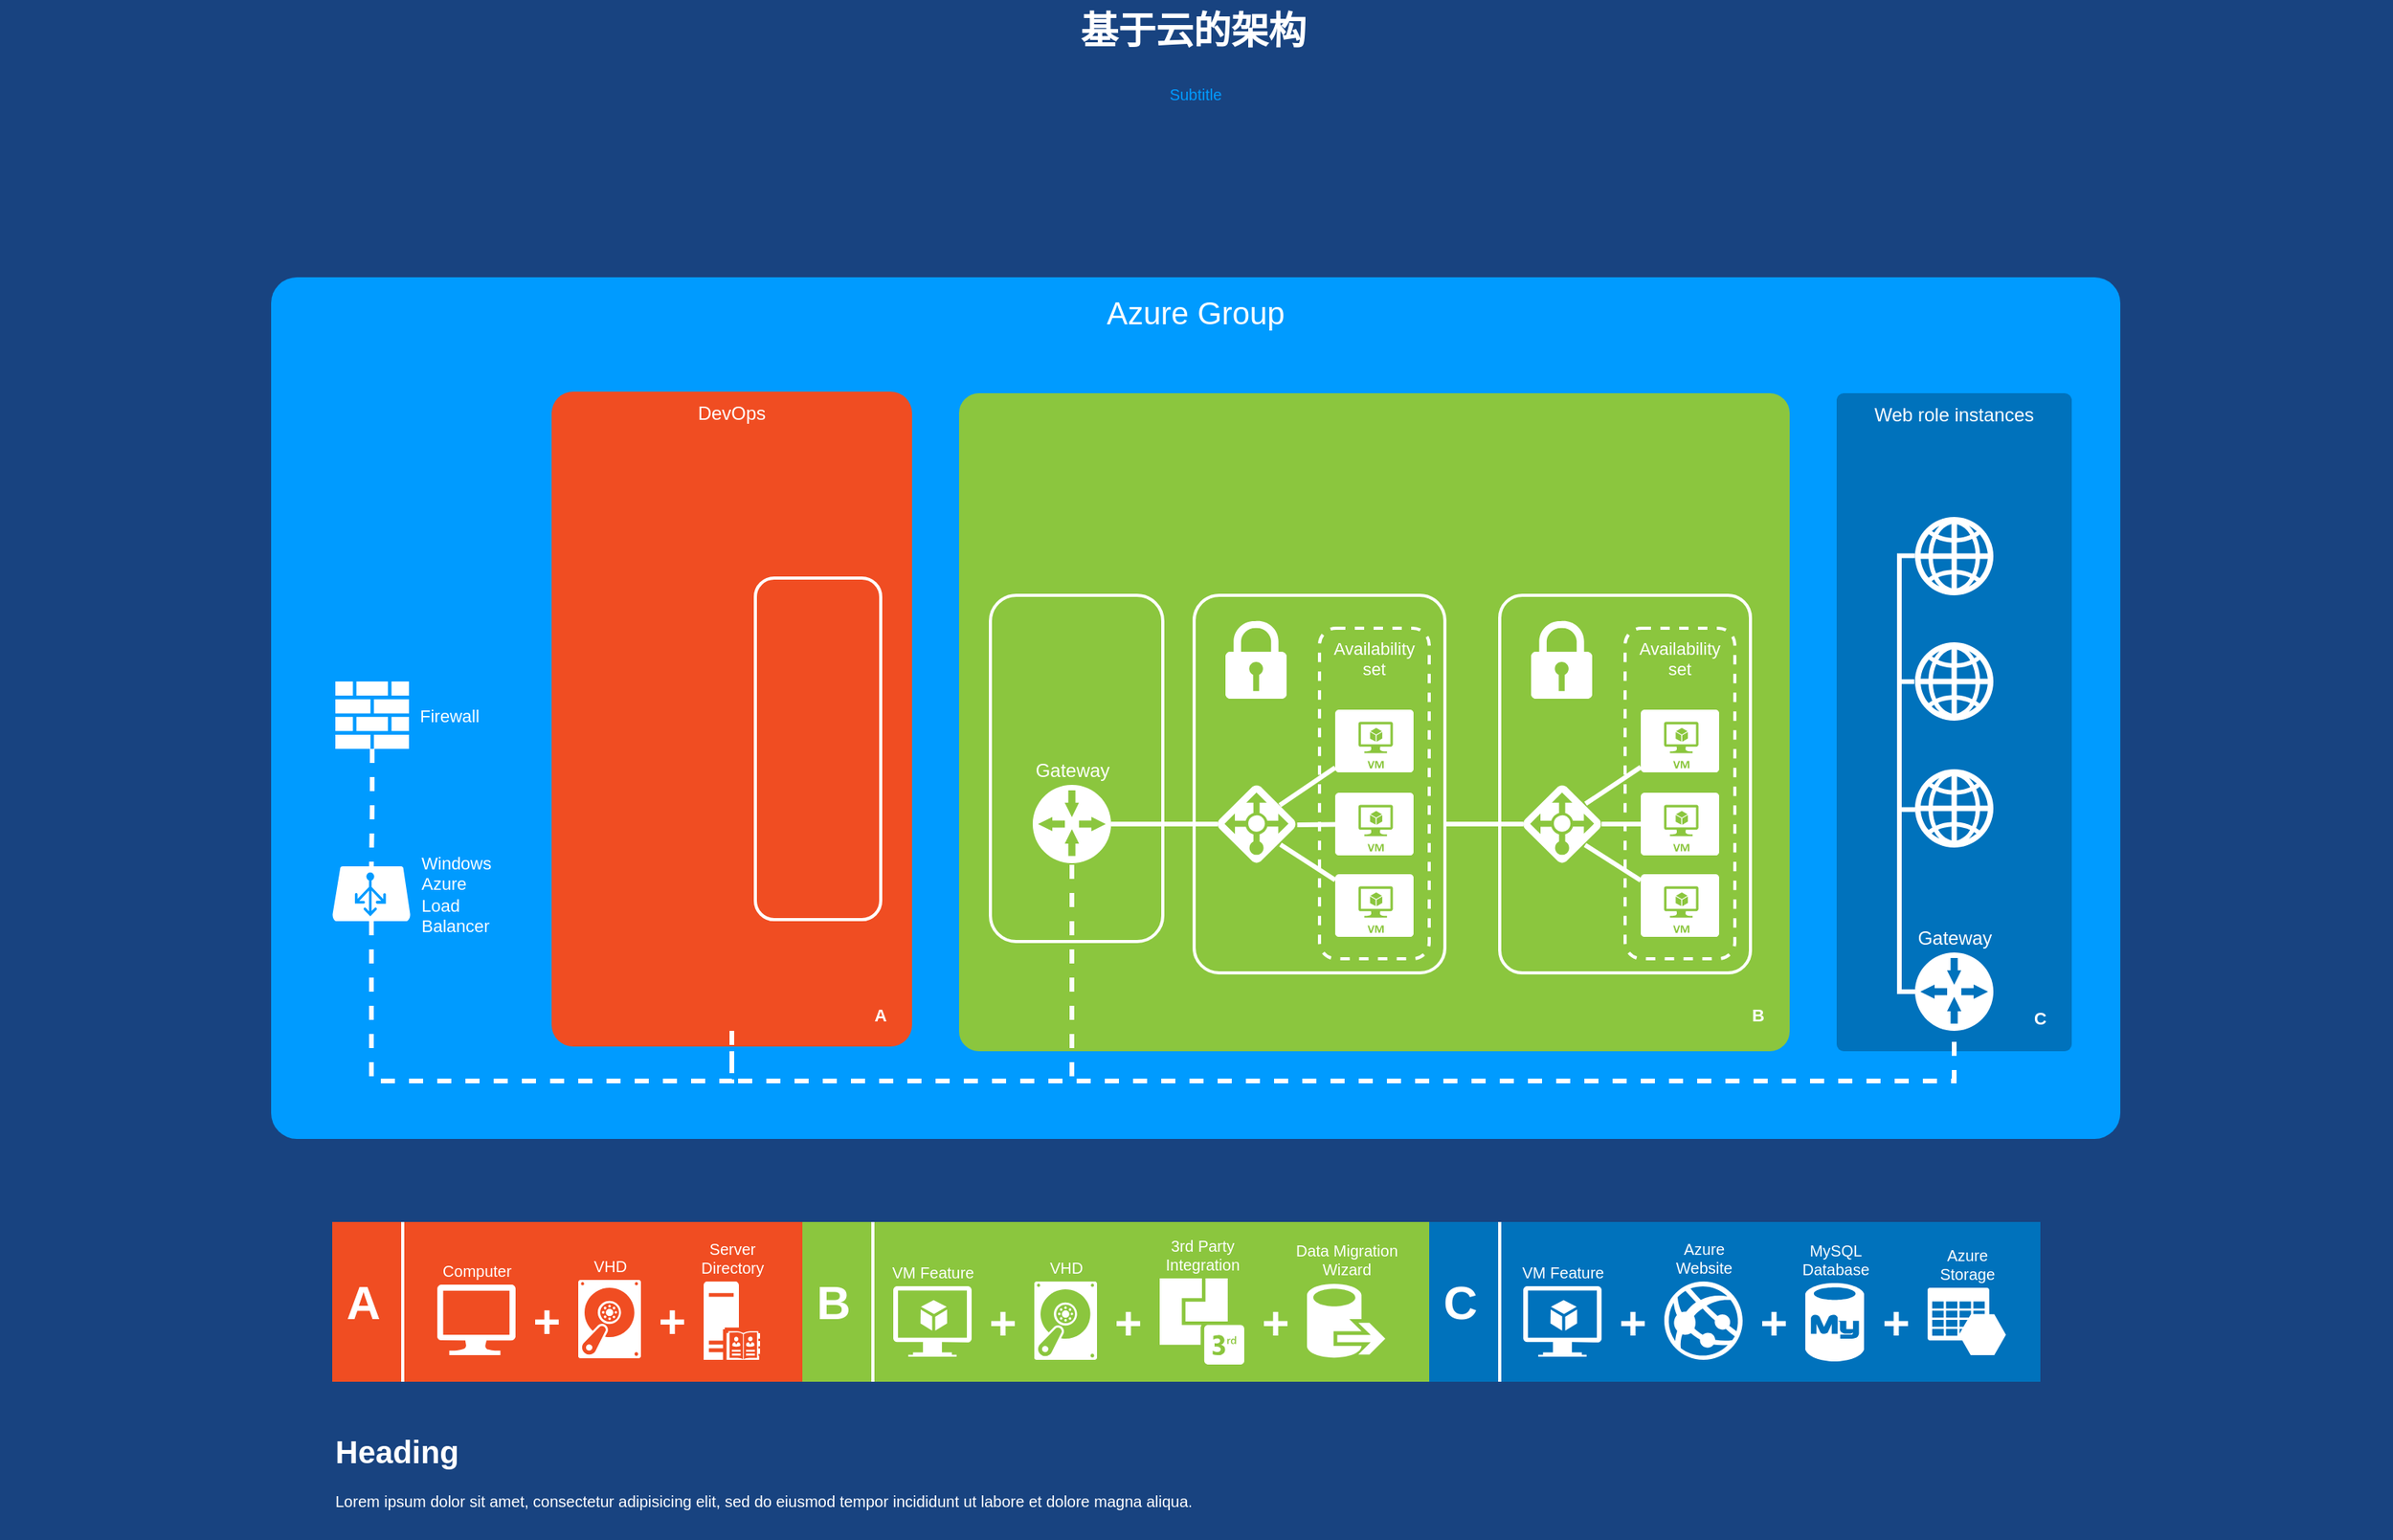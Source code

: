 <mxfile version="14.2.6" type="github" pages="2">
  <diagram name="Page-1" id="7a6c530e-6e37-e111-ec74-82921da8cc10">
    <mxGraphModel dx="1490" dy="541" grid="1" gridSize="10" guides="1" tooltips="1" connect="1" arrows="1" fold="1" page="1" pageScale="1.5" pageWidth="1169" pageHeight="826" background="#184380" math="0" shadow="0">
      <root>
        <mxCell id="0" style=";html=1;" />
        <mxCell id="1" style=";html=1;" parent="0" />
        <mxCell id="23046e2b9bb16c14-116" value="Azure Group" style="whiteSpace=wrap;html=1;rounded=1;shadow=0;strokeColor=none;strokeWidth=2;fillColor=#009BFF;fontSize=20;fontColor=#FFFFFF;align=center;arcSize=3;verticalAlign=top;spacingTop=4;" parent="1" vertex="1">
          <mxGeometry x="287" y="217" width="1180" height="550" as="geometry" />
        </mxCell>
        <mxCell id="23046e2b9bb16c14-64" value="Web role instances" style="rounded=1;whiteSpace=wrap;html=1;shadow=0;strokeWidth=2;fillColor=#0072BC;fontSize=12;fontColor=#FFFFFF;align=center;strokeColor=none;arcSize=3;verticalAlign=top;" parent="1" vertex="1">
          <mxGeometry x="1286" y="291" width="150" height="420" as="geometry" />
        </mxCell>
        <mxCell id="23046e2b9bb16c14-27" value="" style="rounded=1;whiteSpace=wrap;html=1;shadow=0;strokeWidth=2;fillColor=#8BC63E;fontSize=12;fontColor=#000000;align=center;strokeColor=none;arcSize=3;" parent="1" vertex="1">
          <mxGeometry x="726" y="291" width="530" height="420" as="geometry" />
        </mxCell>
        <mxCell id="23046e2b9bb16c14-2" value="" style="rounded=1;whiteSpace=wrap;html=1;shadow=0;strokeWidth=2;fillColor=none;fontSize=12;fontColor=#000000;align=center;strokeColor=#FFFFFF;arcSize=10;" parent="1" vertex="1">
          <mxGeometry x="876" y="420" width="160" height="241" as="geometry" />
        </mxCell>
        <mxCell id="23046e2b9bb16c14-54" value="Availability set" style="rounded=1;whiteSpace=wrap;html=1;shadow=0;strokeWidth=2;fillColor=none;fontSize=11;fontColor=#FFFFFF;align=center;strokeColor=#FFFFFF;dashed=1;verticalAlign=top;" parent="1" vertex="1">
          <mxGeometry x="956" y="441" width="70" height="211" as="geometry" />
        </mxCell>
        <mxCell id="23046e2b9bb16c14-28" value="DevOps" style="rounded=1;whiteSpace=wrap;html=1;shadow=0;strokeWidth=2;fillColor=#F04D22;fontSize=12;fontColor=#FFFFFF;align=center;strokeColor=none;arcSize=6;verticalAlign=top;" parent="1" vertex="1">
          <mxGeometry x="466" y="290" width="230" height="418" as="geometry" />
        </mxCell>
        <mxCell id="23046e2b9bb16c14-1" value="" style="rounded=1;whiteSpace=wrap;html=1;shadow=0;strokeWidth=2;fillColor=none;fontSize=12;fontColor=#000000;align=center;strokeColor=#FFFFFF;" parent="1" vertex="1">
          <mxGeometry x="746" y="420" width="110" height="221" as="geometry" />
        </mxCell>
        <mxCell id="23046e2b9bb16c14-73" style="html=1;startArrow=none;startFill=0;startSize=10;endArrow=none;endFill=0;endSize=10;strokeWidth=3;fontSize=11;fontColor=#FFFFFF;strokeColor=#FFFFFF;rounded=0;" parent="1" source="24964f25f45c63f1-5" target="23046e2b9bb16c14-7" edge="1">
          <mxGeometry relative="1" as="geometry" />
        </mxCell>
        <mxCell id="24964f25f45c63f1-5" value="Gateway" style="shadow=0;dashed=0;html=1;strokeColor=none;shape=mxgraph.mscae.enterprise.gateway;fillColor=#FFFFFF;rounded=0;fontSize=12;fontColor=#FFFFFF;align=center;labelPosition=center;verticalLabelPosition=top;verticalAlign=bottom;" parent="1" vertex="1">
          <mxGeometry x="773" y="541" width="50" height="50" as="geometry" />
        </mxCell>
        <mxCell id="24964f25f45c63f1-6" value="" style="shadow=0;dashed=0;html=1;strokeColor=none;shape=mxgraph.mscae.enterprise.lock;fillColor=#FFFFFF;rounded=0;fontSize=12;fontColor=#000000;align=center;" parent="1" vertex="1">
          <mxGeometry x="896" y="436" width="39" height="50" as="geometry" />
        </mxCell>
        <mxCell id="23046e2b9bb16c14-7" value="" style="shadow=0;dashed=0;html=1;strokeColor=none;labelPosition=center;verticalLabelPosition=bottom;verticalAlign=top;shape=mxgraph.mscae.cloud.azure_load_balancer_feature;fillColor=#FFFFFF;rounded=1;fontSize=12;fontColor=#000000;align=center;" parent="1" vertex="1">
          <mxGeometry x="891" y="541" width="50" height="50" as="geometry" />
        </mxCell>
        <mxCell id="23046e2b9bb16c14-75" style="html=1;startArrow=none;startFill=0;startSize=10;endArrow=none;endFill=0;endSize=10;strokeWidth=3;fontSize=11;fontColor=#FFFFFF;entryX=0.793;entryY=0.26;entryPerimeter=0;strokeColor=#FFFFFF;rounded=0;" parent="1" source="23046e2b9bb16c14-29" target="23046e2b9bb16c14-7" edge="1">
          <mxGeometry relative="1" as="geometry" />
        </mxCell>
        <mxCell id="23046e2b9bb16c14-29" value="" style="verticalLabelPosition=bottom;html=1;verticalAlign=top;strokeColor=none;fillColor=#FFFFFF;shape=mxgraph.azure.virtual_machine;rounded=1;shadow=0;fontSize=12;fontColor=#000000;align=center;" parent="1" vertex="1">
          <mxGeometry x="966" y="493" width="50" height="40" as="geometry" />
        </mxCell>
        <mxCell id="23046e2b9bb16c14-76" style="html=1;entryX=1.016;entryY=0.509;entryPerimeter=0;startArrow=none;startFill=0;startSize=10;endArrow=none;endFill=0;endSize=10;strokeWidth=3;fontSize=11;fontColor=#FFFFFF;strokeColor=#FFFFFF;rounded=0;" parent="1" source="23046e2b9bb16c14-30" target="23046e2b9bb16c14-7" edge="1">
          <mxGeometry relative="1" as="geometry" />
        </mxCell>
        <mxCell id="23046e2b9bb16c14-30" value="" style="verticalLabelPosition=bottom;html=1;verticalAlign=top;strokeColor=none;fillColor=#FFFFFF;shape=mxgraph.azure.virtual_machine;rounded=1;shadow=0;fontSize=12;fontColor=#000000;align=center;" parent="1" vertex="1">
          <mxGeometry x="966" y="546" width="50" height="40" as="geometry" />
        </mxCell>
        <mxCell id="23046e2b9bb16c14-77" style="html=1;entryX=0.802;entryY=0.762;entryPerimeter=0;startArrow=none;startFill=0;startSize=10;endArrow=none;endFill=0;endSize=10;strokeWidth=3;fontSize=11;fontColor=#FFFFFF;strokeColor=#FFFFFF;rounded=0;" parent="1" source="23046e2b9bb16c14-31" target="23046e2b9bb16c14-7" edge="1">
          <mxGeometry relative="1" as="geometry" />
        </mxCell>
        <mxCell id="23046e2b9bb16c14-31" value="" style="verticalLabelPosition=bottom;html=1;verticalAlign=top;strokeColor=none;fillColor=#FFFFFF;shape=mxgraph.azure.virtual_machine;rounded=1;shadow=0;fontSize=12;fontColor=#000000;align=center;" parent="1" vertex="1">
          <mxGeometry x="966" y="598" width="50" height="40" as="geometry" />
        </mxCell>
        <mxCell id="23046e2b9bb16c14-50" value="" style="rounded=1;whiteSpace=wrap;html=1;shadow=0;strokeWidth=2;fillColor=none;fontSize=12;fontColor=#000000;align=center;strokeColor=#FFFFFF;" parent="1" vertex="1">
          <mxGeometry x="596" y="409" width="80" height="218" as="geometry" />
        </mxCell>
        <mxCell id="23046e2b9bb16c14-71" style="edgeStyle=orthogonalEdgeStyle;html=1;startArrow=none;startFill=0;startSize=10;endArrow=none;endFill=0;endSize=10;strokeWidth=3;fontSize=11;fontColor=#FFFFFF;strokeColor=#FFFFFF;dashed=1;rounded=0;" parent="1" target="24964f25f45c63f1-5" edge="1">
          <mxGeometry relative="1" as="geometry">
            <Array as="points">
              <mxPoint x="581" y="730" />
              <mxPoint x="798" y="730" />
            </Array>
            <mxPoint x="581" y="698" as="sourcePoint" />
          </mxGeometry>
        </mxCell>
        <mxCell id="23046e2b9bb16c14-55" value="" style="rounded=1;whiteSpace=wrap;html=1;shadow=0;strokeWidth=2;fillColor=none;fontSize=12;fontColor=#000000;align=center;strokeColor=#FFFFFF;arcSize=9;" parent="1" vertex="1">
          <mxGeometry x="1071" y="420" width="160" height="241" as="geometry" />
        </mxCell>
        <mxCell id="23046e2b9bb16c14-56" value="&lt;span&gt;Availability set&lt;/span&gt;" style="rounded=1;whiteSpace=wrap;html=1;shadow=0;strokeWidth=2;fillColor=none;fontSize=11;fontColor=#FFFFFF;align=center;strokeColor=#FFFFFF;dashed=1;verticalAlign=top;" parent="1" vertex="1">
          <mxGeometry x="1151" y="441" width="70" height="211" as="geometry" />
        </mxCell>
        <mxCell id="23046e2b9bb16c14-57" value="" style="shadow=0;dashed=0;html=1;strokeColor=none;shape=mxgraph.mscae.enterprise.lock;fillColor=#FFFFFF;rounded=0;fontSize=12;fontColor=#000000;align=center;" parent="1" vertex="1">
          <mxGeometry x="1091" y="436" width="39" height="50" as="geometry" />
        </mxCell>
        <mxCell id="23046e2b9bb16c14-74" style="html=1;startArrow=none;startFill=0;startSize=10;endArrow=none;endFill=0;endSize=10;strokeWidth=3;fontSize=11;fontColor=#FFFFFF;strokeColor=#FFFFFF;rounded=0;edgeStyle=elbowEdgeStyle;elbow=vertical;" parent="1" source="23046e2b9bb16c14-58" target="23046e2b9bb16c14-2" edge="1">
          <mxGeometry relative="1" as="geometry" />
        </mxCell>
        <mxCell id="23046e2b9bb16c14-78" style="edgeStyle=orthogonalEdgeStyle;html=1;startArrow=none;startFill=0;startSize=10;endArrow=none;endFill=0;endSize=10;strokeWidth=3;fontSize=11;fontColor=#FFFFFF;strokeColor=#FFFFFF;rounded=0;" parent="1" source="23046e2b9bb16c14-58" target="23046e2b9bb16c14-60" edge="1">
          <mxGeometry relative="1" as="geometry" />
        </mxCell>
        <mxCell id="23046e2b9bb16c14-79" style="html=1;startArrow=none;startFill=0;startSize=10;endArrow=none;endFill=0;endSize=10;strokeWidth=3;fontSize=11;fontColor=#FFFFFF;strokeColor=#FFFFFF;rounded=0;exitX=0.796;exitY=0.241;exitPerimeter=0;" parent="1" source="23046e2b9bb16c14-58" target="23046e2b9bb16c14-59" edge="1">
          <mxGeometry relative="1" as="geometry" />
        </mxCell>
        <mxCell id="23046e2b9bb16c14-80" style="html=1;startArrow=none;startFill=0;startSize=10;endArrow=none;endFill=0;endSize=10;strokeWidth=3;fontSize=11;fontColor=#FFFFFF;strokeColor=#FFFFFF;rounded=0;exitX=0.789;exitY=0.767;exitPerimeter=0;" parent="1" source="23046e2b9bb16c14-58" target="23046e2b9bb16c14-61" edge="1">
          <mxGeometry relative="1" as="geometry" />
        </mxCell>
        <mxCell id="23046e2b9bb16c14-58" value="" style="shadow=0;dashed=0;html=1;strokeColor=none;labelPosition=center;verticalLabelPosition=bottom;verticalAlign=top;shape=mxgraph.mscae.cloud.azure_load_balancer_feature;fillColor=#FFFFFF;rounded=1;fontSize=12;fontColor=#000000;align=center;" parent="1" vertex="1">
          <mxGeometry x="1086" y="541" width="50" height="50" as="geometry" />
        </mxCell>
        <mxCell id="23046e2b9bb16c14-59" value="" style="verticalLabelPosition=bottom;html=1;verticalAlign=top;strokeColor=none;fillColor=#FFFFFF;shape=mxgraph.azure.virtual_machine;rounded=1;shadow=0;fontSize=12;fontColor=#000000;align=center;" parent="1" vertex="1">
          <mxGeometry x="1161" y="493" width="50" height="40" as="geometry" />
        </mxCell>
        <mxCell id="23046e2b9bb16c14-60" value="" style="verticalLabelPosition=bottom;html=1;verticalAlign=top;strokeColor=none;fillColor=#FFFFFF;shape=mxgraph.azure.virtual_machine;rounded=1;shadow=0;fontSize=12;fontColor=#000000;align=center;" parent="1" vertex="1">
          <mxGeometry x="1161" y="546" width="50" height="40" as="geometry" />
        </mxCell>
        <mxCell id="23046e2b9bb16c14-61" value="" style="verticalLabelPosition=bottom;html=1;verticalAlign=top;strokeColor=none;fillColor=#FFFFFF;shape=mxgraph.azure.virtual_machine;rounded=1;shadow=0;fontSize=12;fontColor=#000000;align=center;" parent="1" vertex="1">
          <mxGeometry x="1161" y="598" width="50" height="40" as="geometry" />
        </mxCell>
        <mxCell id="23046e2b9bb16c14-69" style="edgeStyle=orthogonalEdgeStyle;html=1;startArrow=none;startFill=0;startSize=10;endArrow=none;endFill=0;endSize=10;strokeWidth=3;fontSize=11;fontColor=#FFFFFF;strokeColor=#FFFFFF;dashed=1;rounded=0;" parent="1" source="23046e2b9bb16c14-62" target="23046e2b9bb16c14-63" edge="1">
          <mxGeometry relative="1" as="geometry" />
        </mxCell>
        <mxCell id="23046e2b9bb16c14-62" value="Firewall" style="shadow=0;dashed=0;html=1;strokeColor=none;labelPosition=right;verticalLabelPosition=middle;verticalAlign=middle;shape=mxgraph.office.concepts.firewall;fillColor=#FFFFFF;rounded=1;fontSize=11;fontColor=#FFFFFF;align=left;spacingLeft=5;" parent="1" vertex="1">
          <mxGeometry x="328" y="475" width="47" height="43" as="geometry" />
        </mxCell>
        <mxCell id="23046e2b9bb16c14-70" style="edgeStyle=orthogonalEdgeStyle;html=1;startArrow=none;startFill=0;startSize=10;endArrow=none;endFill=0;endSize=10;strokeWidth=3;fontSize=11;fontColor=#FFFFFF;strokeColor=#FFFFFF;dashed=1;rounded=0;" parent="1" target="23046e2b9bb16c14-68" edge="1">
          <mxGeometry relative="1" as="geometry">
            <mxPoint x="581" y="698" as="sourcePoint" />
            <Array as="points">
              <mxPoint x="581" y="730" />
              <mxPoint x="1361" y="730" />
            </Array>
          </mxGeometry>
        </mxCell>
        <mxCell id="23046e2b9bb16c14-72" style="edgeStyle=orthogonalEdgeStyle;html=1;startArrow=none;startFill=0;startSize=10;endArrow=none;endFill=0;endSize=10;strokeWidth=3;fontSize=11;fontColor=#FFFFFF;strokeColor=#FFFFFF;dashed=1;rounded=0;" parent="1" source="23046e2b9bb16c14-63" edge="1">
          <mxGeometry relative="1" as="geometry">
            <Array as="points">
              <mxPoint x="351" y="730" />
              <mxPoint x="581" y="730" />
            </Array>
            <mxPoint x="581" y="698" as="targetPoint" />
          </mxGeometry>
        </mxCell>
        <mxCell id="23046e2b9bb16c14-63" value="Windows&lt;div&gt;Azure&lt;/div&gt;&lt;div&gt;Load&lt;/div&gt;&lt;div&gt;Balancer&lt;/div&gt;" style="verticalLabelPosition=middle;html=1;verticalAlign=middle;strokeColor=none;fillColor=#FFFFFF;shape=mxgraph.azure.azure_load_balancer;rounded=1;shadow=0;dashed=1;fontSize=11;fontColor=#FFFFFF;align=left;labelPosition=right;spacingLeft=5;" parent="1" vertex="1">
          <mxGeometry x="326" y="593" width="50" height="35" as="geometry" />
        </mxCell>
        <mxCell id="23046e2b9bb16c14-65" value="" style="shadow=0;dashed=0;html=1;strokeColor=none;shape=mxgraph.mscae.enterprise.web;fillColor=#FFFFFF;rounded=1;fontSize=11;fontColor=#FFFFFF;align=center;" parent="1" vertex="1">
          <mxGeometry x="1336" y="531" width="50" height="50" as="geometry" />
        </mxCell>
        <mxCell id="23046e2b9bb16c14-66" value="" style="shadow=0;dashed=0;html=1;strokeColor=none;shape=mxgraph.mscae.enterprise.web;fillColor=#FFFFFF;rounded=1;fontSize=11;fontColor=#FFFFFF;align=center;" parent="1" vertex="1">
          <mxGeometry x="1336" y="450" width="50" height="50" as="geometry" />
        </mxCell>
        <mxCell id="23046e2b9bb16c14-67" value="" style="shadow=0;dashed=0;html=1;strokeColor=none;shape=mxgraph.mscae.enterprise.web;fillColor=#FFFFFF;rounded=1;fontSize=11;fontColor=#FFFFFF;align=center;" parent="1" vertex="1">
          <mxGeometry x="1336" y="370" width="50" height="50" as="geometry" />
        </mxCell>
        <mxCell id="23046e2b9bb16c14-117" style="edgeStyle=orthogonalEdgeStyle;rounded=0;elbow=vertical;html=1;startArrow=none;startFill=0;startSize=10;endArrow=none;endFill=0;endSize=10;strokeColor=#FFFFFF;strokeWidth=3;fontSize=20;fontColor=#FFFFFF;entryX=0.004;entryY=0.516;entryPerimeter=0;" parent="1" source="23046e2b9bb16c14-68" target="23046e2b9bb16c14-65" edge="1">
          <mxGeometry relative="1" as="geometry">
            <mxPoint x="1520" y="590" as="targetPoint" />
            <Array as="points">
              <mxPoint x="1326" y="673" />
              <mxPoint x="1326" y="557" />
            </Array>
          </mxGeometry>
        </mxCell>
        <mxCell id="23046e2b9bb16c14-119" style="edgeStyle=orthogonalEdgeStyle;rounded=0;elbow=vertical;html=1;entryX=-0.002;entryY=0.494;entryPerimeter=0;startArrow=none;startFill=0;startSize=10;endArrow=none;endFill=0;endSize=10;strokeColor=#FFFFFF;strokeWidth=3;fontSize=20;fontColor=#FFFFFF;" parent="1" source="23046e2b9bb16c14-68" target="23046e2b9bb16c14-67" edge="1">
          <mxGeometry relative="1" as="geometry">
            <Array as="points">
              <mxPoint x="1326" y="673" />
              <mxPoint x="1326" y="395" />
            </Array>
          </mxGeometry>
        </mxCell>
        <mxCell id="23046e2b9bb16c14-68" value="Gateway" style="shadow=0;dashed=0;html=1;strokeColor=none;shape=mxgraph.mscae.enterprise.gateway;fillColor=#FFFFFF;rounded=0;fontSize=12;fontColor=#FFFFFF;align=center;labelPosition=center;verticalLabelPosition=top;verticalAlign=bottom;" parent="1" vertex="1">
          <mxGeometry x="1336" y="648" width="50" height="50" as="geometry" />
        </mxCell>
        <mxCell id="23046e2b9bb16c14-81" value="A" style="text;html=1;strokeColor=none;fillColor=none;align=center;verticalAlign=middle;whiteSpace=wrap;rounded=1;shadow=0;fontSize=11;fontColor=#FFFFFF;fontStyle=1" parent="1" vertex="1">
          <mxGeometry x="666" y="678" width="20" height="20" as="geometry" />
        </mxCell>
        <mxCell id="23046e2b9bb16c14-82" value="B" style="text;html=1;strokeColor=none;fillColor=none;align=center;verticalAlign=middle;whiteSpace=wrap;rounded=1;shadow=0;fontSize=11;fontColor=#FFFFFF;fontStyle=1" parent="1" vertex="1">
          <mxGeometry x="1226" y="678" width="20" height="20" as="geometry" />
        </mxCell>
        <mxCell id="23046e2b9bb16c14-83" value="C" style="text;html=1;strokeColor=none;fillColor=none;align=center;verticalAlign=middle;whiteSpace=wrap;rounded=1;shadow=0;fontSize=11;fontColor=#FFFFFF;fontStyle=1" parent="1" vertex="1">
          <mxGeometry x="1406" y="680" width="20" height="20" as="geometry" />
        </mxCell>
        <mxCell id="23046e2b9bb16c14-84" value="" style="rounded=0;whiteSpace=wrap;html=1;shadow=0;strokeWidth=2;fillColor=#F04D22;fontSize=12;fontColor=#FFFFFF;align=center;strokeColor=none;arcSize=6;verticalAlign=top;" parent="1" vertex="1">
          <mxGeometry x="326" y="820" width="300" height="102" as="geometry" />
        </mxCell>
        <mxCell id="23046e2b9bb16c14-85" value="" style="rounded=0;whiteSpace=wrap;html=1;shadow=0;strokeWidth=2;fillColor=#8BC63E;fontSize=12;fontColor=#FFFFFF;align=center;strokeColor=none;arcSize=6;verticalAlign=top;" parent="1" vertex="1">
          <mxGeometry x="626" y="820" width="400" height="102" as="geometry" />
        </mxCell>
        <mxCell id="23046e2b9bb16c14-86" value="" style="rounded=0;whiteSpace=wrap;html=1;shadow=0;strokeWidth=2;fillColor=#0072BC;fontSize=12;fontColor=#FFFFFF;align=center;strokeColor=none;arcSize=3;verticalAlign=top;" parent="1" vertex="1">
          <mxGeometry x="1026" y="820" width="390" height="102" as="geometry" />
        </mxCell>
        <mxCell id="23046e2b9bb16c14-87" value="A" style="text;html=1;strokeColor=none;fillColor=none;align=center;verticalAlign=middle;whiteSpace=wrap;rounded=1;shadow=0;fontSize=30;fontColor=#FFFFFF;fontStyle=1" parent="1" vertex="1">
          <mxGeometry x="326" y="853" width="40" height="35" as="geometry" />
        </mxCell>
        <mxCell id="23046e2b9bb16c14-88" value="B" style="text;html=1;strokeColor=none;fillColor=none;align=center;verticalAlign=middle;whiteSpace=wrap;rounded=1;shadow=0;fontSize=30;fontColor=#FFFFFF;fontStyle=1" parent="1" vertex="1">
          <mxGeometry x="626" y="853" width="40" height="35" as="geometry" />
        </mxCell>
        <mxCell id="23046e2b9bb16c14-89" value="C" style="text;html=1;strokeColor=none;fillColor=none;align=center;verticalAlign=middle;whiteSpace=wrap;rounded=1;shadow=0;fontSize=30;fontColor=#FFFFFF;fontStyle=1" parent="1" vertex="1">
          <mxGeometry x="1026" y="853" width="40" height="35" as="geometry" />
        </mxCell>
        <mxCell id="23046e2b9bb16c14-90" value="Computer" style="verticalLabelPosition=top;html=1;verticalAlign=bottom;strokeColor=none;fillColor=#FFFFFF;shape=mxgraph.azure.computer;rounded=0;shadow=0;fontSize=10;fontColor=#FFFFFF;align=center;labelPosition=center;" parent="1" vertex="1">
          <mxGeometry x="393" y="860" width="50" height="45" as="geometry" />
        </mxCell>
        <mxCell id="23046e2b9bb16c14-91" value="VHD" style="shadow=0;html=1;strokeColor=none;fillColor=#FFFFFF;labelPosition=center;verticalLabelPosition=top;verticalAlign=bottom;shape=mxgraph.azure.vhd;rounded=0;fontSize=10;fontColor=#FFFFFF;align=center;" parent="1" vertex="1">
          <mxGeometry x="483" y="857" width="40" height="50" as="geometry" />
        </mxCell>
        <mxCell id="23046e2b9bb16c14-92" value="+" style="text;html=1;strokeColor=none;fillColor=none;align=center;verticalAlign=middle;whiteSpace=wrap;rounded=1;shadow=0;fontSize=30;fontColor=#FFFFFF;fontStyle=1" parent="1" vertex="1">
          <mxGeometry x="443" y="865" width="40" height="35" as="geometry" />
        </mxCell>
        <mxCell id="23046e2b9bb16c14-93" value="+" style="text;html=1;strokeColor=none;fillColor=none;align=center;verticalAlign=middle;whiteSpace=wrap;rounded=1;shadow=0;fontSize=30;fontColor=#FFFFFF;fontStyle=1" parent="1" vertex="1">
          <mxGeometry x="523" y="865" width="40" height="35" as="geometry" />
        </mxCell>
        <mxCell id="23046e2b9bb16c14-94" value="Server&lt;div&gt;Directory&lt;/div&gt;" style="shadow=0;html=1;strokeColor=none;shape=mxgraph.mscae.enterprise.server_directory;fillColor=#FFFFFF;rounded=0;fontSize=10;fontColor=#FFFFFF;align=center;verticalAlign=bottom;labelPosition=center;verticalLabelPosition=top;" parent="1" vertex="1">
          <mxGeometry x="563" y="858" width="36" height="50" as="geometry" />
        </mxCell>
        <mxCell id="23046e2b9bb16c14-95" value="VM Feature" style="shadow=0;html=1;strokeColor=none;fillColor=#FFFFFF;labelPosition=center;verticalLabelPosition=top;verticalAlign=bottom;shape=mxgraph.azure.virtual_machine_feature;rounded=0;fontSize=10;fontColor=#FFFFFF;align=center;" parent="1" vertex="1">
          <mxGeometry x="684" y="861" width="50" height="45" as="geometry" />
        </mxCell>
        <mxCell id="23046e2b9bb16c14-96" value="+" style="text;html=1;strokeColor=none;fillColor=none;align=center;verticalAlign=middle;whiteSpace=wrap;rounded=1;shadow=0;fontSize=30;fontColor=#FFFFFF;fontStyle=1" parent="1" vertex="1">
          <mxGeometry x="734" y="866" width="40" height="35" as="geometry" />
        </mxCell>
        <mxCell id="23046e2b9bb16c14-97" value="VHD" style="shadow=0;html=1;strokeColor=none;fillColor=#FFFFFF;labelPosition=center;verticalLabelPosition=top;verticalAlign=bottom;shape=mxgraph.azure.vhd;rounded=0;fontSize=10;fontColor=#FFFFFF;align=center;" parent="1" vertex="1">
          <mxGeometry x="774" y="858" width="40" height="50" as="geometry" />
        </mxCell>
        <mxCell id="23046e2b9bb16c14-98" value="3rd Party&lt;div&gt;Integration&lt;/div&gt;" style="shadow=0;html=1;strokeColor=none;fillColor=#FFFFFF;labelPosition=center;verticalLabelPosition=top;verticalAlign=bottom;shape=mxgraph.office.communications.3rd_party_integration;rounded=0;fontSize=10;fontColor=#FFFFFF;align=center;" parent="1" vertex="1">
          <mxGeometry x="854" y="856" width="54" height="55" as="geometry" />
        </mxCell>
        <mxCell id="23046e2b9bb16c14-99" value="+" style="text;html=1;strokeColor=none;fillColor=none;align=center;verticalAlign=middle;whiteSpace=wrap;rounded=1;shadow=0;fontSize=30;fontColor=#FFFFFF;fontStyle=1" parent="1" vertex="1">
          <mxGeometry x="814" y="866" width="40" height="35" as="geometry" />
        </mxCell>
        <mxCell id="23046e2b9bb16c14-100" value="+" style="text;html=1;strokeColor=none;fillColor=none;align=center;verticalAlign=middle;whiteSpace=wrap;rounded=1;shadow=0;fontSize=30;fontColor=#FFFFFF;fontStyle=1" parent="1" vertex="1">
          <mxGeometry x="908" y="866" width="40" height="35" as="geometry" />
        </mxCell>
        <mxCell id="23046e2b9bb16c14-101" value="Data Migration&lt;div&gt;Wizard&lt;/div&gt;" style="shadow=0;html=1;strokeColor=none;shape=mxgraph.mscae.intune.data_migration_wizard;fillColor=#FFFFFF;rounded=0;fontSize=10;fontColor=#FFFFFF;align=center;verticalAlign=bottom;labelPosition=center;verticalLabelPosition=top;" parent="1" vertex="1">
          <mxGeometry x="948" y="859" width="50" height="48" as="geometry" />
        </mxCell>
        <mxCell id="23046e2b9bb16c14-102" value="VM Feature" style="shadow=0;html=1;strokeColor=none;fillColor=#FFFFFF;labelPosition=center;verticalLabelPosition=top;verticalAlign=bottom;shape=mxgraph.azure.virtual_machine_feature;rounded=0;fontSize=10;fontColor=#FFFFFF;align=center;" parent="1" vertex="1">
          <mxGeometry x="1086" y="861" width="50" height="45" as="geometry" />
        </mxCell>
        <mxCell id="23046e2b9bb16c14-103" value="" style="line;strokeWidth=2;direction=south;html=1;rounded=0;shadow=0;fillColor=none;fontSize=30;fontColor=#FFFFFF;align=center;strokeColor=#FFFFFF;" parent="1" vertex="1">
          <mxGeometry x="366" y="820" width="10" height="102" as="geometry" />
        </mxCell>
        <mxCell id="23046e2b9bb16c14-104" value="" style="line;strokeWidth=2;direction=south;html=1;rounded=0;shadow=0;fillColor=none;fontSize=30;fontColor=#FFFFFF;align=center;strokeColor=#FFFFFF;" parent="1" vertex="1">
          <mxGeometry x="666" y="820" width="10" height="102" as="geometry" />
        </mxCell>
        <mxCell id="23046e2b9bb16c14-105" value="" style="line;strokeWidth=2;direction=south;html=1;rounded=0;shadow=0;fillColor=none;fontSize=30;fontColor=#FFFFFF;align=center;strokeColor=#FFFFFF;" parent="1" vertex="1">
          <mxGeometry x="1066" y="820" width="10" height="102" as="geometry" />
        </mxCell>
        <mxCell id="23046e2b9bb16c14-106" value="+" style="text;html=1;strokeColor=none;fillColor=none;align=center;verticalAlign=middle;whiteSpace=wrap;rounded=1;shadow=0;fontSize=30;fontColor=#FFFFFF;fontStyle=1" parent="1" vertex="1">
          <mxGeometry x="1136" y="866" width="40" height="35" as="geometry" />
        </mxCell>
        <mxCell id="23046e2b9bb16c14-107" value="Azure&lt;div&gt;Website&lt;/div&gt;" style="verticalLabelPosition=top;html=1;verticalAlign=bottom;strokeColor=none;fillColor=#FFFFFF;shape=mxgraph.azure.azure_website;rounded=0;shadow=0;fontSize=10;fontColor=#FFFFFF;align=center;labelPosition=center;" parent="1" vertex="1">
          <mxGeometry x="1176" y="858" width="50" height="50" as="geometry" />
        </mxCell>
        <mxCell id="23046e2b9bb16c14-108" value="+" style="text;html=1;strokeColor=none;fillColor=none;align=center;verticalAlign=middle;whiteSpace=wrap;rounded=1;shadow=0;fontSize=30;fontColor=#FFFFFF;fontStyle=1" parent="1" vertex="1">
          <mxGeometry x="1226" y="866" width="40" height="35" as="geometry" />
        </mxCell>
        <mxCell id="23046e2b9bb16c14-109" value="MySQL&lt;div&gt;Database&lt;/div&gt;" style="verticalLabelPosition=top;html=1;verticalAlign=bottom;strokeColor=none;fillColor=#FFFFFF;shape=mxgraph.azure.mysql_database;rounded=0;shadow=0;fontSize=10;fontColor=#FFFFFF;align=center;labelPosition=center;" parent="1" vertex="1">
          <mxGeometry x="1266" y="859" width="37.5" height="50" as="geometry" />
        </mxCell>
        <mxCell id="23046e2b9bb16c14-110" value="+" style="text;html=1;strokeColor=none;fillColor=none;align=center;verticalAlign=middle;whiteSpace=wrap;rounded=1;shadow=0;fontSize=30;fontColor=#FFFFFF;fontStyle=1" parent="1" vertex="1">
          <mxGeometry x="1304" y="866" width="40" height="35" as="geometry" />
        </mxCell>
        <mxCell id="23046e2b9bb16c14-111" value="Azure&lt;div&gt;Storage&lt;/div&gt;" style="shadow=0;html=1;strokeColor=none;labelPosition=center;verticalLabelPosition=top;verticalAlign=bottom;shape=mxgraph.mscae.cloud.azure_storage;fillColor=#FFFFFF;rounded=0;fontSize=10;fontColor=#FFFFFF;align=center;" parent="1" vertex="1">
          <mxGeometry x="1344" y="862" width="50" height="43" as="geometry" />
        </mxCell>
        <mxCell id="23046e2b9bb16c14-113" value="基于云的架构" style="text;strokeColor=none;fillColor=none;html=1;fontSize=24;fontStyle=1;verticalAlign=middle;align=center;rounded=0;shadow=0;fontColor=#FFFFFF;" parent="1" vertex="1">
          <mxGeometry x="120" y="40" width="1510" height="40" as="geometry" />
        </mxCell>
        <mxCell id="23046e2b9bb16c14-114" value="Subtitle" style="text;html=1;strokeColor=none;fillColor=none;align=center;verticalAlign=middle;whiteSpace=wrap;rounded=0;shadow=0;fontSize=10;fontColor=#009BFF;" parent="1" vertex="1">
          <mxGeometry x="114" y="90" width="1526" height="20" as="geometry" />
        </mxCell>
        <mxCell id="23046e2b9bb16c14-115" value="&lt;h1&gt;Heading&lt;/h1&gt;&lt;p&gt;Lorem ipsum dolor sit amet, consectetur adipisicing elit, sed do eiusmod tempor incididunt ut labore et dolore magna aliqua.&lt;/p&gt;" style="text;html=1;strokeColor=none;fillColor=none;spacing=5;spacingTop=-20;whiteSpace=wrap;overflow=hidden;rounded=0;shadow=0;fontSize=10;fontColor=#FFFFFF;align=left;" parent="1" vertex="1">
          <mxGeometry x="323" y="952" width="1041" height="70" as="geometry" />
        </mxCell>
        <mxCell id="23046e2b9bb16c14-118" style="edgeStyle=orthogonalEdgeStyle;rounded=0;elbow=vertical;html=1;startArrow=none;startFill=0;startSize=10;endArrow=none;endFill=0;endSize=10;strokeColor=#FFFFFF;strokeWidth=3;fontSize=20;fontColor=#FFFFFF;entryX=-0.009;entryY=0.502;entryPerimeter=0;" parent="1" source="23046e2b9bb16c14-68" target="23046e2b9bb16c14-66" edge="1">
          <mxGeometry relative="1" as="geometry">
            <mxPoint x="1346.333" y="566.667" as="targetPoint" />
            <mxPoint x="1371" y="658" as="sourcePoint" />
            <Array as="points">
              <mxPoint x="1326" y="673" />
              <mxPoint x="1326" y="475" />
            </Array>
          </mxGeometry>
        </mxCell>
      </root>
    </mxGraphModel>
  </diagram>
  <diagram name="交易--技术架构" id="wOTFVoLj_-6NIxsW3hhH">
    <mxGraphModel dx="1038" dy="541" grid="1" gridSize="10" guides="1" tooltips="1" connect="1" arrows="1" fold="1" page="1" pageScale="1.5" pageWidth="1169" pageHeight="826" background="#184380" math="0" shadow="0">
      <root>
        <mxCell id="dO0ixOxeFp3Ikk_sjbO7-0" style=";html=1;" />
        <mxCell id="dO0ixOxeFp3Ikk_sjbO7-1" style=";html=1;" parent="dO0ixOxeFp3Ikk_sjbO7-0" />
        <mxCell id="dO0ixOxeFp3Ikk_sjbO7-2" value="" style="whiteSpace=wrap;html=1;rounded=1;shadow=0;strokeColor=none;strokeWidth=2;fillColor=#009BFF;fontSize=20;fontColor=#FFFFFF;align=center;arcSize=3;verticalAlign=top;spacingTop=4;" vertex="1" parent="dO0ixOxeFp3Ikk_sjbO7-1">
          <mxGeometry x="240" y="70" width="1490" height="890" as="geometry" />
        </mxCell>
        <mxCell id="dO0ixOxeFp3Ikk_sjbO7-3" value="" style="rounded=1;whiteSpace=wrap;html=1;shadow=0;strokeWidth=2;fillColor=#0072BC;fontSize=12;fontColor=#FFFFFF;align=center;strokeColor=none;arcSize=3;verticalAlign=top;" vertex="1" parent="dO0ixOxeFp3Ikk_sjbO7-1">
          <mxGeometry x="1406" y="220" width="254" height="500" as="geometry" />
        </mxCell>
        <mxCell id="dO0ixOxeFp3Ikk_sjbO7-4" value="" style="rounded=1;whiteSpace=wrap;html=1;shadow=0;strokeWidth=2;fillColor=#8BC63E;fontSize=12;fontColor=#000000;align=center;strokeColor=none;arcSize=3;" vertex="1" parent="dO0ixOxeFp3Ikk_sjbO7-1">
          <mxGeometry x="726" y="220" width="664" height="510" as="geometry" />
        </mxCell>
        <mxCell id="dO0ixOxeFp3Ikk_sjbO7-5" value="" style="rounded=1;whiteSpace=wrap;html=1;shadow=0;strokeWidth=2;fillColor=none;fontSize=12;fontColor=#000000;align=center;strokeColor=#FFFFFF;arcSize=10;" vertex="1" parent="dO0ixOxeFp3Ikk_sjbO7-1">
          <mxGeometry x="739" y="280" width="191" height="310" as="geometry" />
        </mxCell>
        <mxCell id="dO0ixOxeFp3Ikk_sjbO7-7" value="" style="rounded=1;whiteSpace=wrap;html=1;shadow=0;strokeWidth=2;fillColor=#F04D22;fontSize=12;fontColor=#FFFFFF;align=center;strokeColor=none;arcSize=6;verticalAlign=top;" vertex="1" parent="dO0ixOxeFp3Ikk_sjbO7-1">
          <mxGeometry x="466" y="220" width="230" height="488" as="geometry" />
        </mxCell>
        <mxCell id="dO0ixOxeFp3Ikk_sjbO7-19" value="GIT/GITLAB" style="rounded=1;whiteSpace=wrap;html=1;shadow=0;strokeWidth=2;fillColor=none;fontSize=18;align=center;strokeColor=#FFFFFF;fontColor=#FFFFFF;" vertex="1" parent="dO0ixOxeFp3Ikk_sjbO7-1">
          <mxGeometry x="488" y="375" width="186" height="60" as="geometry" />
        </mxCell>
        <mxCell id="dO0ixOxeFp3Ikk_sjbO7-21" value="" style="rounded=1;whiteSpace=wrap;html=1;shadow=0;strokeWidth=2;fillColor=none;fontSize=12;fontColor=#000000;align=center;strokeColor=#FFFFFF;arcSize=9;" vertex="1" parent="dO0ixOxeFp3Ikk_sjbO7-1">
          <mxGeometry x="969" y="280" width="181" height="310" as="geometry" />
        </mxCell>
        <mxCell id="dO0ixOxeFp3Ikk_sjbO7-34" style="edgeStyle=orthogonalEdgeStyle;html=1;startArrow=none;startFill=0;startSize=10;endArrow=none;endFill=0;endSize=10;strokeWidth=3;fontSize=11;fontColor=#FFFFFF;strokeColor=#FFFFFF;dashed=1;rounded=0;entryX=0.182;entryY=0.02;entryDx=0;entryDy=0;entryPerimeter=0;" edge="1" parent="dO0ixOxeFp3Ikk_sjbO7-1" target="dO0ixOxeFp3Ikk_sjbO7-156">
          <mxGeometry relative="1" as="geometry">
            <mxPoint x="570" y="708" as="sourcePoint" />
            <Array as="points">
              <mxPoint x="570" y="740" />
              <mxPoint x="960" y="740" />
              <mxPoint x="960" y="708" />
              <mxPoint x="959" y="708" />
            </Array>
            <mxPoint x="960" y="720" as="targetPoint" />
          </mxGeometry>
        </mxCell>
        <mxCell id="dO0ixOxeFp3Ikk_sjbO7-79" style="edgeStyle=orthogonalEdgeStyle;rounded=0;orthogonalLoop=1;jettySize=auto;html=1;exitX=0.5;exitY=1;exitDx=0;exitDy=0;" edge="1" parent="dO0ixOxeFp3Ikk_sjbO7-1" source="dO0ixOxeFp3Ikk_sjbO7-19" target="dO0ixOxeFp3Ikk_sjbO7-19">
          <mxGeometry relative="1" as="geometry" />
        </mxCell>
        <mxCell id="dO0ixOxeFp3Ikk_sjbO7-81" value="Node.js" style="rounded=1;whiteSpace=wrap;html=1;shadow=0;strokeWidth=2;fillColor=none;fontSize=18;align=center;strokeColor=#FFFFFF;fontColor=#FFFFFF;" vertex="1" parent="dO0ixOxeFp3Ikk_sjbO7-1">
          <mxGeometry x="1440" y="511" width="204" height="60" as="geometry" />
        </mxCell>
        <mxCell id="dO0ixOxeFp3Ikk_sjbO7-82" value="Docker/k8s" style="rounded=1;whiteSpace=wrap;html=1;shadow=0;strokeWidth=2;fillColor=none;fontSize=18;align=center;strokeColor=#FFFFFF;fontColor=#FFFFFF;" vertex="1" parent="dO0ixOxeFp3Ikk_sjbO7-1">
          <mxGeometry x="488" y="460" width="186" height="60" as="geometry" />
        </mxCell>
        <mxCell id="dO0ixOxeFp3Ikk_sjbO7-83" value="Jenkins" style="rounded=1;whiteSpace=wrap;html=1;shadow=0;strokeWidth=2;fillColor=none;fontSize=18;align=center;strokeColor=#FFFFFF;fontColor=#FFFFFF;" vertex="1" parent="dO0ixOxeFp3Ikk_sjbO7-1">
          <mxGeometry x="488" y="550" width="186" height="60" as="geometry" />
        </mxCell>
        <mxCell id="dO0ixOxeFp3Ikk_sjbO7-84" value="后端体系-微服务" style="rounded=1;whiteSpace=wrap;html=1;align=center;shadow=1;sketch=0;glass=1;fontStyle=1;fontSize=22;fontColor=#FFFFFF;fillColor=#003366;" vertex="1" parent="dO0ixOxeFp3Ikk_sjbO7-1">
          <mxGeometry x="947" y="230" width="204" height="40" as="geometry" />
        </mxCell>
        <mxCell id="dO0ixOxeFp3Ikk_sjbO7-86" value="CSS/LESS" style="rounded=1;whiteSpace=wrap;html=1;shadow=0;strokeWidth=2;fillColor=none;fontSize=18;align=center;strokeColor=#FFFFFF;fontColor=#FFFFFF;" vertex="1" parent="dO0ixOxeFp3Ikk_sjbO7-1">
          <mxGeometry x="1440" y="300" width="204" height="60" as="geometry" />
        </mxCell>
        <mxCell id="dO0ixOxeFp3Ikk_sjbO7-87" value="GULP+YARN" style="rounded=1;whiteSpace=wrap;html=1;shadow=0;strokeWidth=2;fillColor=none;fontSize=18;align=center;strokeColor=#FFFFFF;fontColor=#FFFFFF;" vertex="1" parent="dO0ixOxeFp3Ikk_sjbO7-1">
          <mxGeometry x="1440" y="410" width="204" height="60" as="geometry" />
        </mxCell>
        <mxCell id="dO0ixOxeFp3Ikk_sjbO7-89" value="&lt;span style=&quot;font-family: &amp;#34;helvetica&amp;#34; ; font-size: 18px ; font-style: normal ; font-weight: 400 ; letter-spacing: normal ; text-align: center ; text-indent: 0px ; text-transform: none ; word-spacing: 0px ; display: inline ; float: none&quot;&gt;Vue&lt;/span&gt;" style="rounded=1;whiteSpace=wrap;html=1;shadow=0;strokeWidth=2;fillColor=none;fontSize=18;align=center;strokeColor=#FFFFFF;fontColor=#FFFFFF;labelBackgroundColor=none;" vertex="1" parent="dO0ixOxeFp3Ikk_sjbO7-1">
          <mxGeometry x="1440" y="610" width="200" height="70" as="geometry" />
        </mxCell>
        <mxCell id="dO0ixOxeFp3Ikk_sjbO7-90" value="" style="rounded=1;whiteSpace=wrap;html=1;shadow=0;strokeWidth=2;fillColor=none;fontSize=12;fontColor=#000000;align=left;strokeColor=#FFFFFF;" vertex="1" parent="dO0ixOxeFp3Ikk_sjbO7-1">
          <mxGeometry x="280" y="750" width="1370" height="60" as="geometry" />
        </mxCell>
        <mxCell id="dO0ixOxeFp3Ikk_sjbO7-92" value="" style="rounded=1;whiteSpace=wrap;html=1;shadow=0;strokeWidth=2;fillColor=none;fontSize=11;fontColor=#FFFFFF;align=center;strokeColor=#FFFFFF;dashed=1;verticalAlign=top;imageAlign=center;" vertex="1" parent="dO0ixOxeFp3Ikk_sjbO7-1">
          <mxGeometry x="280" y="220" width="160" height="500" as="geometry" />
        </mxCell>
        <mxCell id="dO0ixOxeFp3Ikk_sjbO7-95" value="" style="rounded=1;whiteSpace=wrap;html=1;shadow=0;strokeWidth=2;fillColor=none;fontSize=12;fontColor=#000000;align=center;strokeColor=#FFFFFF;arcSize=10;" vertex="1" parent="dO0ixOxeFp3Ikk_sjbO7-1">
          <mxGeometry x="739" y="610" width="630" height="100" as="geometry" />
        </mxCell>
        <mxCell id="dO0ixOxeFp3Ikk_sjbO7-107" value="" style="rounded=1;whiteSpace=wrap;html=1;shadow=0;strokeWidth=2;fillColor=none;fontSize=12;fontColor=#000000;align=center;strokeColor=#FFFFFF;arcSize=9;" vertex="1" parent="dO0ixOxeFp3Ikk_sjbO7-1">
          <mxGeometry x="1193.5" y="280" width="176.5" height="310" as="geometry" />
        </mxCell>
        <mxCell id="dO0ixOxeFp3Ikk_sjbO7-117" value="Zabbix" style="rounded=1;whiteSpace=wrap;html=1;shadow=0;strokeWidth=2;fillColor=none;fontSize=18;align=center;strokeColor=#FFFFFF;fontColor=#FFFFFF;" vertex="1" parent="dO0ixOxeFp3Ikk_sjbO7-1">
          <mxGeometry x="488" y="630" width="186" height="60" as="geometry" />
        </mxCell>
        <mxCell id="dO0ixOxeFp3Ikk_sjbO7-118" value="&lt;font style=&quot;font-size: 18px&quot;&gt;代码漏洞云扫描系统&lt;/font&gt;" style="rounded=1;whiteSpace=wrap;html=1;shadow=0;strokeWidth=2;fillColor=none;fontSize=12;align=center;strokeColor=#FFFFFF;fontColor=#FFFFFF;" vertex="1" parent="dO0ixOxeFp3Ikk_sjbO7-1">
          <mxGeometry x="300" y="300" width="122" height="60" as="geometry" />
        </mxCell>
        <mxCell id="dO0ixOxeFp3Ikk_sjbO7-119" value="防火墙系统" style="rounded=1;whiteSpace=wrap;html=1;shadow=0;strokeWidth=2;fillColor=none;fontSize=18;align=center;strokeColor=#FFFFFF;fontColor=#FFFFFF;" vertex="1" parent="dO0ixOxeFp3Ikk_sjbO7-1">
          <mxGeometry x="296" y="571" width="122" height="51" as="geometry" />
        </mxCell>
        <mxCell id="dO0ixOxeFp3Ikk_sjbO7-121" value="ELK日志监控系统" style="rounded=1;whiteSpace=wrap;html=1;shadow=0;strokeWidth=2;fillColor=none;fontSize=18;align=center;strokeColor=#FFFFFF;fontColor=#FFFFFF;" vertex="1" parent="dO0ixOxeFp3Ikk_sjbO7-1">
          <mxGeometry x="299" y="640" width="121" height="60" as="geometry" />
        </mxCell>
        <mxCell id="dO0ixOxeFp3Ikk_sjbO7-125" value="Nginx负载均衡" style="rounded=1;whiteSpace=wrap;html=1;shadow=0;strokeWidth=2;fillColor=none;fontSize=18;align=center;strokeColor=#FFFFFF;fontColor=#FFFFFF;" vertex="1" parent="dO0ixOxeFp3Ikk_sjbO7-1">
          <mxGeometry x="488" y="290" width="186" height="60" as="geometry" />
        </mxCell>
        <mxCell id="dO0ixOxeFp3Ikk_sjbO7-126" value="" style="rounded=1;whiteSpace=wrap;html=1;shadow=0;strokeWidth=2;fillColor=none;fontSize=12;fontColor=#000000;align=left;strokeColor=#FFFFFF;" vertex="1" parent="dO0ixOxeFp3Ikk_sjbO7-1">
          <mxGeometry x="280" y="840" width="1370" height="60" as="geometry" />
        </mxCell>
        <mxCell id="dO0ixOxeFp3Ikk_sjbO7-135" value="WEB-安全监测系统" style="rounded=1;whiteSpace=wrap;html=1;shadow=0;strokeWidth=2;fillColor=none;fontSize=18;align=center;strokeColor=#FFFFFF;fontColor=#FFFFFF;" vertex="1" parent="dO0ixOxeFp3Ikk_sjbO7-1">
          <mxGeometry x="299" y="390" width="122" height="70" as="geometry" />
        </mxCell>
        <mxCell id="dO0ixOxeFp3Ikk_sjbO7-136" value="反爬虫系统" style="rounded=1;whiteSpace=wrap;html=1;shadow=0;strokeWidth=2;fillColor=none;fontSize=18;align=center;strokeColor=#FFFFFF;fontColor=#FFFFFF;" vertex="1" parent="dO0ixOxeFp3Ikk_sjbO7-1">
          <mxGeometry x="300" y="490" width="122" height="60" as="geometry" />
        </mxCell>
        <mxCell id="dO0ixOxeFp3Ikk_sjbO7-138" value="前端体系" style="rounded=1;whiteSpace=wrap;html=1;align=center;shadow=1;sketch=0;glass=1;fontStyle=1;fontSize=22;fontColor=#FFFFFF;fillColor=#003366;" vertex="1" parent="dO0ixOxeFp3Ikk_sjbO7-1">
          <mxGeometry x="1450" y="230" width="170" height="40" as="geometry" />
        </mxCell>
        <mxCell id="dO0ixOxeFp3Ikk_sjbO7-139" value="自动化部署" style="rounded=1;whiteSpace=wrap;html=1;align=center;shadow=1;sketch=0;glass=1;fontStyle=1;fontSize=22;fontColor=#FFFFFF;fillColor=#003366;" vertex="1" parent="dO0ixOxeFp3Ikk_sjbO7-1">
          <mxGeometry x="496" y="230" width="170" height="40" as="geometry" />
        </mxCell>
        <mxCell id="dO0ixOxeFp3Ikk_sjbO7-140" value="安全体系" style="rounded=1;whiteSpace=wrap;html=1;align=center;shadow=1;sketch=0;glass=1;fontStyle=1;fontSize=22;fontColor=#FFFFFF;fillColor=#003366;" vertex="1" parent="dO0ixOxeFp3Ikk_sjbO7-1">
          <mxGeometry x="296" y="230" width="130" height="40" as="geometry" />
        </mxCell>
        <mxCell id="dO0ixOxeFp3Ikk_sjbO7-145" value="测试体系" style="rounded=1;whiteSpace=wrap;html=1;align=center;shadow=1;sketch=0;glass=1;fontStyle=1;fontSize=22;fontColor=#FFFFFF;fillColor=#003366;" vertex="1" parent="dO0ixOxeFp3Ikk_sjbO7-1">
          <mxGeometry x="310" y="760" width="130" height="40" as="geometry" />
        </mxCell>
        <mxCell id="dO0ixOxeFp3Ikk_sjbO7-146" value="基础设施" style="rounded=1;whiteSpace=wrap;html=1;align=center;shadow=1;sketch=0;glass=1;fontStyle=1;fontSize=22;fontColor=#FFFFFF;fillColor=#003366;" vertex="1" parent="dO0ixOxeFp3Ikk_sjbO7-1">
          <mxGeometry x="310" y="850" width="130" height="40" as="geometry" />
        </mxCell>
        <mxCell id="dO0ixOxeFp3Ikk_sjbO7-148" value="。。。" style="rounded=1;whiteSpace=wrap;html=1;shadow=0;strokeWidth=2;fillColor=none;fontSize=18;align=center;strokeColor=#FFFFFF;fontColor=#FFFFFF;" vertex="1" parent="dO0ixOxeFp3Ikk_sjbO7-1">
          <mxGeometry x="1500" y="840" width="150" height="60" as="geometry" />
        </mxCell>
        <mxCell id="dO0ixOxeFp3Ikk_sjbO7-149" value="云主机" style="rounded=1;whiteSpace=wrap;html=1;shadow=0;strokeWidth=2;fillColor=none;fontSize=18;align=center;strokeColor=#FFFFFF;fontColor=#FFFFFF;" vertex="1" parent="dO0ixOxeFp3Ikk_sjbO7-1">
          <mxGeometry x="486" y="840" width="180" height="60" as="geometry" />
        </mxCell>
        <mxCell id="dO0ixOxeFp3Ikk_sjbO7-150" value="云短信" style="rounded=1;whiteSpace=wrap;html=1;shadow=0;strokeWidth=2;fillColor=none;fontSize=18;align=center;strokeColor=#FFFFFF;fontColor=#FFFFFF;" vertex="1" parent="dO0ixOxeFp3Ikk_sjbO7-1">
          <mxGeometry x="710" y="840" width="180" height="60" as="geometry" />
        </mxCell>
        <mxCell id="dO0ixOxeFp3Ikk_sjbO7-151" value="云数据库" style="rounded=1;whiteSpace=wrap;html=1;shadow=0;strokeWidth=2;fillColor=none;fontSize=18;align=center;strokeColor=#FFFFFF;fontColor=#FFFFFF;" vertex="1" parent="dO0ixOxeFp3Ikk_sjbO7-1">
          <mxGeometry x="934.25" y="840" width="140" height="60" as="geometry" />
        </mxCell>
        <mxCell id="dO0ixOxeFp3Ikk_sjbO7-152" value="云搜索" style="rounded=1;whiteSpace=wrap;html=1;shadow=0;strokeWidth=2;fillColor=none;fontSize=18;align=center;strokeColor=#FFFFFF;fontColor=#FFFFFF;" vertex="1" parent="dO0ixOxeFp3Ikk_sjbO7-1">
          <mxGeometry x="1125.5" y="840" width="140" height="60" as="geometry" />
        </mxCell>
        <mxCell id="dO0ixOxeFp3Ikk_sjbO7-153" value="云监控" style="rounded=1;whiteSpace=wrap;html=1;shadow=0;strokeWidth=2;fillColor=none;fontSize=18;align=center;strokeColor=#FFFFFF;fontColor=#FFFFFF;" vertex="1" parent="dO0ixOxeFp3Ikk_sjbO7-1">
          <mxGeometry x="1320" y="840" width="140" height="60" as="geometry" />
        </mxCell>
        <mxCell id="dO0ixOxeFp3Ikk_sjbO7-154" value="黑盒测试" style="rounded=1;whiteSpace=wrap;html=1;shadow=0;strokeWidth=2;fillColor=none;fontSize=18;align=center;strokeColor=#FFFFFF;fontColor=#FFFFFF;" vertex="1" parent="dO0ixOxeFp3Ikk_sjbO7-1">
          <mxGeometry x="484" y="750" width="180" height="60" as="geometry" />
        </mxCell>
        <mxCell id="dO0ixOxeFp3Ikk_sjbO7-155" value="白盒测试" style="rounded=1;whiteSpace=wrap;html=1;shadow=0;strokeWidth=2;fillColor=none;fontSize=18;align=center;strokeColor=#FFFFFF;fontColor=#FFFFFF;" vertex="1" parent="dO0ixOxeFp3Ikk_sjbO7-1">
          <mxGeometry x="710" y="750" width="180" height="60" as="geometry" />
        </mxCell>
        <mxCell id="dO0ixOxeFp3Ikk_sjbO7-156" value="自动化测试" style="rounded=1;whiteSpace=wrap;html=1;shadow=0;strokeWidth=2;fillColor=none;fontSize=18;align=center;strokeColor=#FFFFFF;fontColor=#FFFFFF;" vertex="1" parent="dO0ixOxeFp3Ikk_sjbO7-1">
          <mxGeometry x="926" y="750" width="180" height="60" as="geometry" />
        </mxCell>
        <mxCell id="dO0ixOxeFp3Ikk_sjbO7-157" value="压力测试" style="rounded=1;whiteSpace=wrap;html=1;shadow=0;strokeWidth=2;fillColor=none;fontSize=18;align=center;strokeColor=#FFFFFF;fontColor=#FFFFFF;" vertex="1" parent="dO0ixOxeFp3Ikk_sjbO7-1">
          <mxGeometry x="1146" y="750" width="180" height="60" as="geometry" />
        </mxCell>
        <mxCell id="dO0ixOxeFp3Ikk_sjbO7-158" value="QA" style="rounded=1;whiteSpace=wrap;html=1;shadow=0;strokeWidth=2;fillColor=none;fontSize=18;align=center;strokeColor=#FFFFFF;fontColor=#FFFFFF;" vertex="1" parent="dO0ixOxeFp3Ikk_sjbO7-1">
          <mxGeometry x="1406" y="750" width="180" height="60" as="geometry" />
        </mxCell>
        <mxCell id="dO0ixOxeFp3Ikk_sjbO7-161" style="edgeStyle=orthogonalEdgeStyle;html=1;startArrow=none;startFill=0;startSize=10;endArrow=none;endFill=0;endSize=10;strokeWidth=3;fontSize=11;fontColor=#FFFFFF;strokeColor=#FFFFFF;dashed=1;rounded=0;entryX=0.595;entryY=0.998;entryDx=0;entryDy=0;entryPerimeter=0;" edge="1" parent="dO0ixOxeFp3Ikk_sjbO7-1" target="dO0ixOxeFp3Ikk_sjbO7-3">
          <mxGeometry relative="1" as="geometry">
            <mxPoint x="960" y="730" as="sourcePoint" />
            <Array as="points">
              <mxPoint x="960" y="742" />
              <mxPoint x="1557" y="742" />
            </Array>
            <mxPoint x="1350" y="742" as="targetPoint" />
          </mxGeometry>
        </mxCell>
        <mxCell id="dO0ixOxeFp3Ikk_sjbO7-162" style="edgeStyle=orthogonalEdgeStyle;html=1;startArrow=none;startFill=0;startSize=10;endArrow=none;endFill=0;endSize=10;strokeWidth=3;fontSize=11;fontColor=#FFFFFF;strokeColor=#FFFFFF;dashed=1;rounded=0;" edge="1" parent="dO0ixOxeFp3Ikk_sjbO7-1">
          <mxGeometry relative="1" as="geometry">
            <mxPoint x="336" y="716.8" as="sourcePoint" />
            <Array as="points">
              <mxPoint x="336" y="740" />
              <mxPoint x="725" y="740" />
            </Array>
            <mxPoint x="725" y="740" as="targetPoint" />
          </mxGeometry>
        </mxCell>
        <mxCell id="dO0ixOxeFp3Ikk_sjbO7-164" value="集成服务" style="rounded=1;whiteSpace=wrap;html=1;align=center;shadow=1;sketch=0;glass=1;fontStyle=1;fontSize=18;fillColor=#00CCCC;labelBorderColor=none;fontColor=#000033;" vertex="1" parent="dO0ixOxeFp3Ikk_sjbO7-1">
          <mxGeometry x="759.5" y="290" width="150" height="40" as="geometry" />
        </mxCell>
        <mxCell id="dO0ixOxeFp3Ikk_sjbO7-165" value="持久化服务" style="rounded=1;whiteSpace=wrap;html=1;align=center;shadow=1;sketch=0;glass=1;fontStyle=1;fontSize=18;fillColor=#00CCCC;labelBorderColor=none;fontColor=#000033;" vertex="1" parent="dO0ixOxeFp3Ikk_sjbO7-1">
          <mxGeometry x="983" y="290" width="150" height="40" as="geometry" />
        </mxCell>
        <mxCell id="dO0ixOxeFp3Ikk_sjbO7-166" value="开发框架" style="rounded=1;whiteSpace=wrap;html=1;align=center;shadow=1;sketch=0;glass=1;fontStyle=1;fontSize=18;fillColor=#00CCCC;labelBorderColor=none;fontColor=#000033;" vertex="1" parent="dO0ixOxeFp3Ikk_sjbO7-1">
          <mxGeometry x="1211.75" y="290" width="134" height="40" as="geometry" />
        </mxCell>
        <mxCell id="dO0ixOxeFp3Ikk_sjbO7-167" value="ElasticSearch" style="rounded=1;whiteSpace=wrap;html=1;shadow=0;strokeWidth=2;fillColor=none;fontSize=18;align=center;strokeColor=#FFFFFF;fontColor=#FFFFFF;" vertex="1" parent="dO0ixOxeFp3Ikk_sjbO7-1">
          <mxGeometry x="759.5" y="350" width="150.5" height="40" as="geometry" />
        </mxCell>
        <mxCell id="dO0ixOxeFp3Ikk_sjbO7-168" value="&lt;font style=&quot;font-size: 18px&quot;&gt;Elastic-job&lt;/font&gt;" style="rounded=1;whiteSpace=wrap;html=1;shadow=0;strokeWidth=2;fillColor=none;fontSize=18;align=center;strokeColor=#FFFFFF;fontColor=#FFFFFF;" vertex="1" parent="dO0ixOxeFp3Ikk_sjbO7-1">
          <mxGeometry x="759" y="405" width="150.5" height="40" as="geometry" />
        </mxCell>
        <mxCell id="dO0ixOxeFp3Ikk_sjbO7-169" value="&lt;font style=&quot;font-size: 18px&quot;&gt;RabbitMq&lt;/font&gt;" style="rounded=1;whiteSpace=wrap;html=1;shadow=0;strokeWidth=2;fillColor=none;fontSize=18;align=center;strokeColor=#FFFFFF;fontColor=#FFFFFF;" vertex="1" parent="dO0ixOxeFp3Ikk_sjbO7-1">
          <mxGeometry x="759" y="466" width="150.5" height="40" as="geometry" />
        </mxCell>
        <mxCell id="dO0ixOxeFp3Ikk_sjbO7-170" value="&lt;font style=&quot;font-size: 18px&quot;&gt;dubbleX&lt;/font&gt;" style="rounded=1;whiteSpace=wrap;html=1;shadow=0;strokeWidth=2;fillColor=none;fontSize=18;align=center;strokeColor=#FFFFFF;fontColor=#FFFFFF;" vertex="1" parent="dO0ixOxeFp3Ikk_sjbO7-1">
          <mxGeometry x="759" y="526" width="150.5" height="40" as="geometry" />
        </mxCell>
        <mxCell id="dO0ixOxeFp3Ikk_sjbO7-172" value="&lt;font style=&quot;font-size: 16px&quot;&gt;REDIS/REDIS集群&lt;/font&gt;" style="rounded=1;whiteSpace=wrap;html=1;shadow=0;strokeWidth=2;fillColor=none;fontSize=18;align=center;strokeColor=#FFFFFF;fontColor=#FFFFFF;" vertex="1" parent="dO0ixOxeFp3Ikk_sjbO7-1">
          <mxGeometry x="984.25" y="350" width="150.5" height="40" as="geometry" />
        </mxCell>
        <mxCell id="dO0ixOxeFp3Ikk_sjbO7-173" value="MYSQL/MYSQL集群" style="rounded=1;whiteSpace=wrap;html=1;shadow=0;strokeWidth=2;fillColor=none;fontSize=16;align=center;strokeColor=#FFFFFF;fontColor=#FFFFFF;" vertex="1" parent="dO0ixOxeFp3Ikk_sjbO7-1">
          <mxGeometry x="984.25" y="410" width="150.5" height="40" as="geometry" />
        </mxCell>
        <mxCell id="dO0ixOxeFp3Ikk_sjbO7-174" value="&lt;font style=&quot;font-size: 16px&quot;&gt;MangoDB集群&lt;/font&gt;" style="rounded=1;whiteSpace=wrap;html=1;shadow=0;strokeWidth=2;fillColor=none;fontSize=18;align=center;strokeColor=#FFFFFF;fontColor=#FFFFFF;" vertex="1" parent="dO0ixOxeFp3Ikk_sjbO7-1">
          <mxGeometry x="983" y="473" width="150.5" height="40" as="geometry" />
        </mxCell>
        <mxCell id="dO0ixOxeFp3Ikk_sjbO7-175" value="TiDB" style="rounded=1;whiteSpace=wrap;html=1;shadow=0;strokeWidth=2;fillColor=none;fontSize=18;align=center;strokeColor=#FFFFFF;fontColor=#FFFFFF;" vertex="1" parent="dO0ixOxeFp3Ikk_sjbO7-1">
          <mxGeometry x="984.25" y="532" width="150.5" height="39" as="geometry" />
        </mxCell>
        <mxCell id="dO0ixOxeFp3Ikk_sjbO7-176" value="&lt;font style=&quot;font-size: 16px&quot;&gt;SpringCloud&lt;/font&gt;" style="rounded=1;whiteSpace=wrap;html=1;shadow=0;strokeWidth=2;fillColor=none;fontSize=18;align=center;strokeColor=#FFFFFF;fontColor=#FFFFFF;" vertex="1" parent="dO0ixOxeFp3Ikk_sjbO7-1">
          <mxGeometry x="1206.5" y="350" width="150.5" height="40" as="geometry" />
        </mxCell>
        <mxCell id="dO0ixOxeFp3Ikk_sjbO7-177" value="&lt;font style=&quot;font-size: 16px&quot;&gt;Composer/Maven&lt;/font&gt;" style="rounded=1;whiteSpace=wrap;html=1;shadow=0;strokeWidth=2;fillColor=none;fontSize=18;align=center;strokeColor=#FFFFFF;fontColor=#FFFFFF;" vertex="1" parent="dO0ixOxeFp3Ikk_sjbO7-1">
          <mxGeometry x="1206.5" y="410" width="150.5" height="40" as="geometry" />
        </mxCell>
        <mxCell id="dO0ixOxeFp3Ikk_sjbO7-178" value="&lt;font style=&quot;font-size: 16px&quot;&gt;LARAVEL&lt;/font&gt;" style="rounded=1;whiteSpace=wrap;html=1;shadow=0;strokeWidth=2;fillColor=none;fontSize=18;align=center;strokeColor=#FFFFFF;fontColor=#FFFFFF;" vertex="1" parent="dO0ixOxeFp3Ikk_sjbO7-1">
          <mxGeometry x="1206.5" y="473" width="150.5" height="40" as="geometry" />
        </mxCell>
        <mxCell id="dO0ixOxeFp3Ikk_sjbO7-179" value="&lt;font style=&quot;font-size: 16px&quot;&gt;LUME&lt;/font&gt;" style="rounded=1;whiteSpace=wrap;html=1;shadow=0;strokeWidth=2;fillColor=none;fontSize=18;align=center;strokeColor=#FFFFFF;fontColor=#FFFFFF;" vertex="1" parent="dO0ixOxeFp3Ikk_sjbO7-1">
          <mxGeometry x="1203.5" y="532" width="150.5" height="40" as="geometry" />
        </mxCell>
        <mxCell id="dO0ixOxeFp3Ikk_sjbO7-182" value="规范&amp;amp;&amp;amp;标准" style="rounded=1;whiteSpace=wrap;html=1;align=center;shadow=1;sketch=0;glass=1;fontStyle=1;fontSize=18;fillColor=#00CCCC;labelBorderColor=none;fontColor=#000033;" vertex="1" parent="dO0ixOxeFp3Ikk_sjbO7-1">
          <mxGeometry x="750" y="620" width="80" height="80" as="geometry" />
        </mxCell>
        <mxCell id="dO0ixOxeFp3Ikk_sjbO7-183" value="RESTful" style="rounded=1;whiteSpace=wrap;html=1;shadow=0;strokeWidth=2;fillColor=none;fontSize=18;align=center;strokeColor=#FFFFFF;fontColor=#FFFFFF;" vertex="1" parent="dO0ixOxeFp3Ikk_sjbO7-1">
          <mxGeometry x="860.75" y="630" width="86.25" height="60" as="geometry" />
        </mxCell>
        <mxCell id="dO0ixOxeFp3Ikk_sjbO7-184" value="Psr-0~Psr-7" style="rounded=1;whiteSpace=wrap;html=1;shadow=0;strokeWidth=2;fillColor=none;fontSize=18;align=center;strokeColor=#FFFFFF;fontColor=#FFFFFF;" vertex="1" parent="dO0ixOxeFp3Ikk_sjbO7-1">
          <mxGeometry x="961.13" y="630" width="98.87" height="60" as="geometry" />
        </mxCell>
        <mxCell id="dO0ixOxeFp3Ikk_sjbO7-185" value="OPEN-API" style="rounded=1;whiteSpace=wrap;html=1;shadow=0;strokeWidth=2;fillColor=none;fontSize=18;align=center;strokeColor=#FFFFFF;fontColor=#FFFFFF;" vertex="1" parent="dO0ixOxeFp3Ikk_sjbO7-1">
          <mxGeometry x="1080" y="630" width="90" height="60" as="geometry" />
        </mxCell>
        <mxCell id="dO0ixOxeFp3Ikk_sjbO7-186" value="SSO" style="rounded=1;whiteSpace=wrap;html=1;shadow=0;strokeWidth=2;fillColor=none;fontSize=18;align=center;strokeColor=#FFFFFF;fontColor=#FFFFFF;" vertex="1" parent="dO0ixOxeFp3Ikk_sjbO7-1">
          <mxGeometry x="1270.75" y="630" width="86.25" height="60" as="geometry" />
        </mxCell>
        <mxCell id="dO0ixOxeFp3Ikk_sjbO7-187" value="CNCF" style="rounded=1;whiteSpace=wrap;html=1;shadow=0;strokeWidth=2;fillColor=none;fontSize=18;align=center;strokeColor=#FFFFFF;fontColor=#FFFFFF;" vertex="1" parent="dO0ixOxeFp3Ikk_sjbO7-1">
          <mxGeometry x="1180" y="630" width="79" height="60" as="geometry" />
        </mxCell>
        <mxCell id="dO0ixOxeFp3Ikk_sjbO7-189" value="云原生的交易系统技术架构" style="rounded=1;whiteSpace=wrap;html=1;align=center;shadow=1;sketch=0;glass=1;fontStyle=1;fontSize=18;labelBorderColor=none;fontColor=#000033;fillColor=#FF0000;" vertex="1" parent="dO0ixOxeFp3Ikk_sjbO7-1">
          <mxGeometry x="827.13" y="110" width="452.87" height="50" as="geometry" />
        </mxCell>
      </root>
    </mxGraphModel>
  </diagram>
</mxfile>

